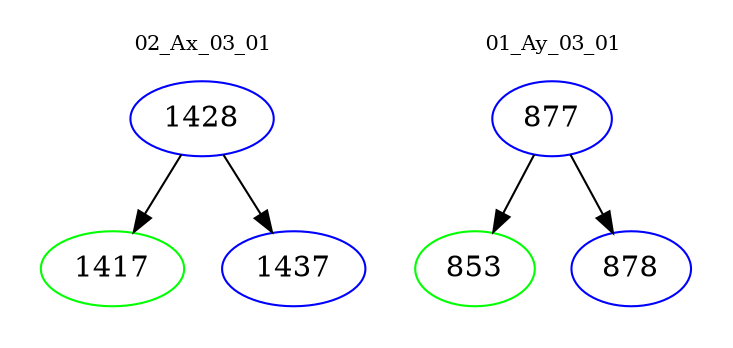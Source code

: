 digraph{
subgraph cluster_0 {
color = white
label = "02_Ax_03_01";
fontsize=10;
T0_1428 [label="1428", color="blue"]
T0_1428 -> T0_1417 [color="black"]
T0_1417 [label="1417", color="green"]
T0_1428 -> T0_1437 [color="black"]
T0_1437 [label="1437", color="blue"]
}
subgraph cluster_1 {
color = white
label = "01_Ay_03_01";
fontsize=10;
T1_877 [label="877", color="blue"]
T1_877 -> T1_853 [color="black"]
T1_853 [label="853", color="green"]
T1_877 -> T1_878 [color="black"]
T1_878 [label="878", color="blue"]
}
}
